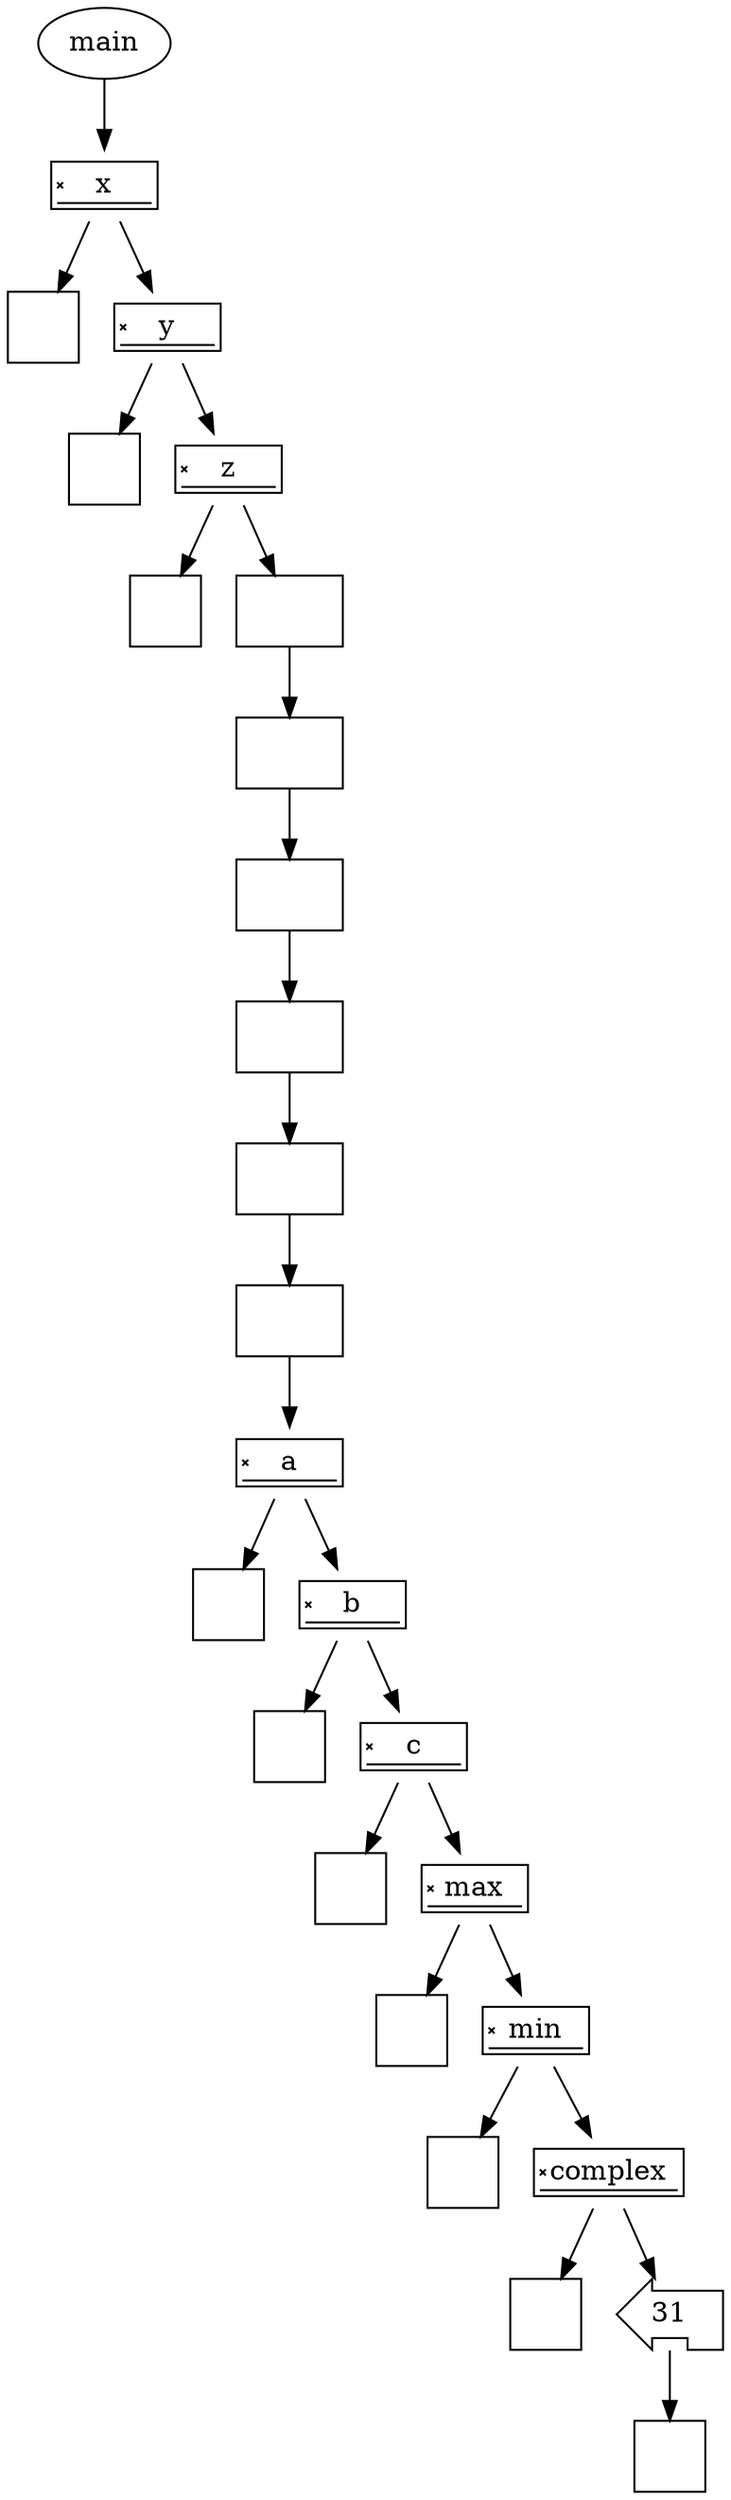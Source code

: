 digraph {
	graph [bb="0,0,360,1260"];
	node [label="\N"];
	"d9335c1c-a10c-47ab-849a-9e559b443ea2"	[height=0.5,
		label=main,
		pos="49,1242",
		shape=ellipse,
		width=0.82932];
	"fdd8d4df-75b0-4ed6-9684-0929d777e49d"	[height=0.5,
		label=x,
		pos="49,1170",
		shape=signature,
		width=0.75];
	"d9335c1c-a10c-47ab-849a-9e559b443ea2" -> "fdd8d4df-75b0-4ed6-9684-0929d777e49d"	[pos="e,49,1188.1 49,1223.7 49,1216.4 49,1207.7 49,1199.5"];
	"97f2753c-c853-4e78-bf0e-9a722fb9f785"	[height=0.5,
		label="",
		pos="18,1098",
		shape=square,
		width=0.5];
	"fdd8d4df-75b0-4ed6-9684-0929d777e49d" -> "97f2753c-c853-4e78-bf0e-9a722fb9f785"	[pos="e,25.575,1116.1 41.337,1151.7 37.958,1144.1 33.906,1134.9 30.133,1126.4"];
	"c22a4751-698e-40db-9631-3a78fd1d0da0"	[height=0.5,
		label=y,
		pos="81,1098",
		shape=signature,
		width=0.75];
	"fdd8d4df-75b0-4ed6-9684-0929d777e49d" -> "c22a4751-698e-40db-9631-3a78fd1d0da0"	[pos="e,73.181,1116.1 56.91,1151.7 60.398,1144.1 64.581,1134.9 68.476,1126.4"];
	"b7705065-1871-4792-989e-8e1a4f46e4b6"	[height=0.5,
		label="",
		pos="49,1026",
		shape=square,
		width=0.5];
	"c22a4751-698e-40db-9631-3a78fd1d0da0" -> "b7705065-1871-4792-989e-8e1a4f46e4b6"	[pos="e,56.819,1044.1 73.09,1079.7 69.602,1072.1 65.419,1062.9 61.524,1054.4"];
	"ed79ded8-2fcf-48d8-ab2c-ae2469becb36"	[height=0.5,
		label=z,
		pos="112,1026",
		shape=signature,
		width=0.75];
	"c22a4751-698e-40db-9631-3a78fd1d0da0" -> "ed79ded8-2fcf-48d8-ab2c-ae2469becb36"	[pos="e,104.43,1044.1 88.663,1079.7 92.042,1072.1 96.094,1062.9 99.867,1054.4"];
	"dd57583d-ceca-484d-b975-06fac8271209"	[height=0.5,
		label="",
		pos="80,954",
		shape=square,
		width=0.5];
	"ed79ded8-2fcf-48d8-ab2c-ae2469becb36" -> "dd57583d-ceca-484d-b975-06fac8271209"	[pos="e,87.819,972.1 104.09,1007.7 100.6,1000.1 96.419,990.92 92.524,982.4"];
	"3e7290c7-ae73-433e-8041-a297b416e6f2"	[height=0.5,
		label="",
		pos="143,954",
		shape=rect,
		width=0.75];
	"ed79ded8-2fcf-48d8-ab2c-ae2469becb36" -> "3e7290c7-ae73-433e-8041-a297b416e6f2"	[pos="e,135.43,972.1 119.66,1007.7 123.04,1000.1 127.09,990.92 130.87,982.4"];
	"c621f286-c757-45a7-89ab-f1f6da17fe82"	[height=0.5,
		label="",
		pos="143,882",
		shape=rect,
		width=0.75];
	"3e7290c7-ae73-433e-8041-a297b416e6f2" -> "c621f286-c757-45a7-89ab-f1f6da17fe82"	[pos="e,143,900.1 143,935.7 143,928.41 143,919.73 143,911.54"];
	"68e03b60-0b50-40f6-a298-25dda9305cb8"	[height=0.5,
		label="",
		pos="143,810",
		shape=rect,
		width=0.75];
	"c621f286-c757-45a7-89ab-f1f6da17fe82" -> "68e03b60-0b50-40f6-a298-25dda9305cb8"	[pos="e,143,828.1 143,863.7 143,856.41 143,847.73 143,839.54"];
	"e1af6006-7fea-4d9f-a391-27d951e9c2ac"	[height=0.5,
		label="",
		pos="143,738",
		shape=rect,
		width=0.75];
	"68e03b60-0b50-40f6-a298-25dda9305cb8" -> "e1af6006-7fea-4d9f-a391-27d951e9c2ac"	[pos="e,143,756.1 143,791.7 143,784.41 143,775.73 143,767.54"];
	"9dcabec1-3ecf-4a7f-8ca0-e83cd6f63149"	[height=0.5,
		label="",
		pos="143,666",
		shape=rect,
		width=0.75];
	"e1af6006-7fea-4d9f-a391-27d951e9c2ac" -> "9dcabec1-3ecf-4a7f-8ca0-e83cd6f63149"	[pos="e,143,684.1 143,719.7 143,712.41 143,703.73 143,695.54"];
	"dcaa66f6-671b-4945-8e69-5f113603cac2"	[height=0.5,
		label="",
		pos="143,594",
		shape=rect,
		width=0.75];
	"9dcabec1-3ecf-4a7f-8ca0-e83cd6f63149" -> "dcaa66f6-671b-4945-8e69-5f113603cac2"	[pos="e,143,612.1 143,647.7 143,640.41 143,631.73 143,623.54"];
	"d28ae48c-2a44-420c-9376-eec78072cfdb"	[height=0.5,
		label=a,
		pos="143,522",
		shape=signature,
		width=0.75];
	"dcaa66f6-671b-4945-8e69-5f113603cac2" -> "d28ae48c-2a44-420c-9376-eec78072cfdb"	[pos="e,143,540.1 143,575.7 143,568.41 143,559.73 143,551.54"];
	"2f566e80-80f0-4fb5-a1e6-11f056b8cca2"	[height=0.5,
		label="",
		pos="112,450",
		shape=square,
		width=0.5];
	"d28ae48c-2a44-420c-9376-eec78072cfdb" -> "2f566e80-80f0-4fb5-a1e6-11f056b8cca2"	[pos="e,119.57,468.1 135.34,503.7 131.96,496.07 127.91,486.92 124.13,478.4"];
	"19ddd9d4-1c07-4990-a153-c7c86118c7ad"	[height=0.5,
		label=b,
		pos="175,450",
		shape=signature,
		width=0.75];
	"d28ae48c-2a44-420c-9376-eec78072cfdb" -> "19ddd9d4-1c07-4990-a153-c7c86118c7ad"	[pos="e,167.18,468.1 150.91,503.7 154.4,496.07 158.58,486.92 162.48,478.4"];
	"e554f698-bbd8-4e04-aa2c-367386518dea"	[height=0.5,
		label="",
		pos="143,378",
		shape=square,
		width=0.5];
	"19ddd9d4-1c07-4990-a153-c7c86118c7ad" -> "e554f698-bbd8-4e04-aa2c-367386518dea"	[pos="e,150.82,396.1 167.09,431.7 163.6,424.07 159.42,414.92 155.52,406.4"];
	"e9c82519-40a7-4007-aa99-dd5749db6afc"	[height=0.5,
		label=c,
		pos="206,378",
		shape=signature,
		width=0.75];
	"19ddd9d4-1c07-4990-a153-c7c86118c7ad" -> "e9c82519-40a7-4007-aa99-dd5749db6afc"	[pos="e,198.43,396.1 182.66,431.7 186.04,424.07 190.09,414.92 193.87,406.4"];
	"8fc63ed5-7367-4d56-909f-0354ac4ae547"	[height=0.5,
		label="",
		pos="174,306",
		shape=square,
		width=0.5];
	"e9c82519-40a7-4007-aa99-dd5749db6afc" -> "8fc63ed5-7367-4d56-909f-0354ac4ae547"	[pos="e,181.82,324.1 198.09,359.7 194.6,352.07 190.42,342.92 186.52,334.4"];
	"19c9b6a0-8439-412f-aa6c-9f97e8e284c2"	[height=0.5,
		label=max,
		pos="237,306",
		shape=signature,
		width=0.75];
	"e9c82519-40a7-4007-aa99-dd5749db6afc" -> "19c9b6a0-8439-412f-aa6c-9f97e8e284c2"	[pos="e,229.43,324.1 213.66,359.7 217.04,352.07 221.09,342.92 224.87,334.4"];
	"548704ac-d35c-414c-bad1-7535fd93b294"	[height=0.5,
		label="",
		pos="205,234",
		shape=square,
		width=0.5];
	"19c9b6a0-8439-412f-aa6c-9f97e8e284c2" -> "548704ac-d35c-414c-bad1-7535fd93b294"	[pos="e,212.82,252.1 229.09,287.7 225.6,280.07 221.42,270.92 217.52,262.4"];
	"6b76adce-7ef1-43d6-a29e-dca983a2ce13"	[height=0.5,
		label=min,
		pos="268,234",
		shape=signature,
		width=0.75];
	"19c9b6a0-8439-412f-aa6c-9f97e8e284c2" -> "6b76adce-7ef1-43d6-a29e-dca983a2ce13"	[pos="e,260.43,252.1 244.66,287.7 248.04,280.07 252.09,270.92 255.87,262.4"];
	"42c0f5cd-59a0-4609-93ba-9dc03069e9b4"	[height=0.5,
		label="",
		pos="234,162",
		shape=square,
		width=0.5];
	"6b76adce-7ef1-43d6-a29e-dca983a2ce13" -> "42c0f5cd-59a0-4609-93ba-9dc03069e9b4"	[pos="e,242.31,180.1 259.6,215.7 255.89,208.07 251.44,198.92 247.31,190.4"];
	"ec254b67-ca55-407b-afff-c5883be69e63"	[height=0.5,
		label=complex,
		pos="302,162",
		shape=signature,
		width=0.87847];
	"6b76adce-7ef1-43d6-a29e-dca983a2ce13" -> "ec254b67-ca55-407b-afff-c5883be69e63"	[pos="e,293.69,180.1 276.4,215.7 280.11,208.07 284.56,198.92 288.69,190.4"];
	"057a3da9-05df-4fa7-8305-d07c02854cba"	[height=0.5,
		label="",
		pos="270,90",
		shape=square,
		width=0.5];
	"ec254b67-ca55-407b-afff-c5883be69e63" -> "057a3da9-05df-4fa7-8305-d07c02854cba"	[pos="e,277.82,108.1 294.09,143.7 290.6,136.07 286.42,126.92 282.52,118.4"];
	"4e0b7438-96f0-47c7-a899-6684ed7b1c13"	[height=0.5,
		label=31,
		pos="333,90",
		shape=lpromoter,
		width=0.75];
	"ec254b67-ca55-407b-afff-c5883be69e63" -> "4e0b7438-96f0-47c7-a899-6684ed7b1c13"	[pos="e,325.43,108.1 309.66,143.7 313.04,136.07 317.09,126.92 320.87,118.4"];
	"aec3e61c-b377-404c-b061-466e6162586c"	[height=0.5,
		label="",
		pos="333,18",
		shape=square,
		width=0.5];
	"4e0b7438-96f0-47c7-a899-6684ed7b1c13" -> "aec3e61c-b377-404c-b061-466e6162586c"	[pos="e,333,36.104 333,71.697 333,64.407 333,55.726 333,47.536"];
}
